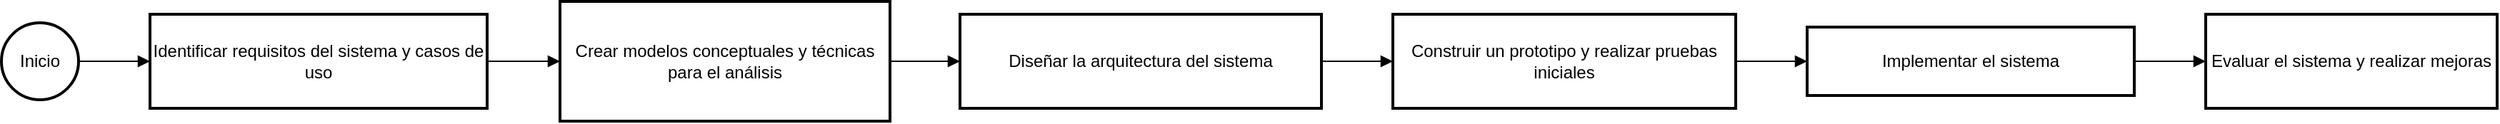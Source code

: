 <mxfile version="25.0.3">
  <diagram name="Página-1" id="QyCntSu5qbTxaLwaj3fF">
    <mxGraphModel>
      <root>
        <mxCell id="0" />
        <mxCell id="1" parent="0" />
        <mxCell id="2" value="Inicio" style="ellipse;aspect=fixed;strokeWidth=2;whiteSpace=wrap;" vertex="1" parent="1">
          <mxGeometry x="8" y="23" width="54" height="54" as="geometry" />
        </mxCell>
        <mxCell id="3" value="Identificar requisitos del sistema y casos de uso" style="whiteSpace=wrap;strokeWidth=2;" vertex="1" parent="1">
          <mxGeometry x="112" y="17" width="236" height="66" as="geometry" />
        </mxCell>
        <mxCell id="4" value="Crear modelos conceptuales y técnicas para el análisis" style="whiteSpace=wrap;strokeWidth=2;" vertex="1" parent="1">
          <mxGeometry x="399" y="8" width="231" height="84" as="geometry" />
        </mxCell>
        <mxCell id="5" value="Diseñar la arquitectura del sistema" style="whiteSpace=wrap;strokeWidth=2;" vertex="1" parent="1">
          <mxGeometry x="679" y="17" width="253" height="66" as="geometry" />
        </mxCell>
        <mxCell id="6" value="Construir un prototipo y realizar pruebas iniciales" style="whiteSpace=wrap;strokeWidth=2;" vertex="1" parent="1">
          <mxGeometry x="982" y="17" width="240" height="66" as="geometry" />
        </mxCell>
        <mxCell id="7" value="Implementar el sistema" style="whiteSpace=wrap;strokeWidth=2;" vertex="1" parent="1">
          <mxGeometry x="1272" y="26" width="229" height="48" as="geometry" />
        </mxCell>
        <mxCell id="8" value="Evaluar el sistema y realizar mejoras" style="whiteSpace=wrap;strokeWidth=2;" vertex="1" parent="1">
          <mxGeometry x="1551" y="17" width="204" height="66" as="geometry" />
        </mxCell>
        <mxCell id="9" value="" style="curved=1;startArrow=none;endArrow=block;exitX=1;exitY=0.5;entryX=0;entryY=0.5;" edge="1" parent="1" source="2" target="3">
          <mxGeometry relative="1" as="geometry">
            <Array as="points" />
          </mxGeometry>
        </mxCell>
        <mxCell id="10" value="" style="curved=1;startArrow=none;endArrow=block;exitX=1;exitY=0.5;entryX=0;entryY=0.5;" edge="1" parent="1" source="3" target="4">
          <mxGeometry relative="1" as="geometry">
            <Array as="points" />
          </mxGeometry>
        </mxCell>
        <mxCell id="11" value="" style="curved=1;startArrow=none;endArrow=block;exitX=1;exitY=0.5;entryX=0;entryY=0.5;" edge="1" parent="1" source="4" target="5">
          <mxGeometry relative="1" as="geometry">
            <Array as="points" />
          </mxGeometry>
        </mxCell>
        <mxCell id="12" value="" style="curved=1;startArrow=none;endArrow=block;exitX=1;exitY=0.5;entryX=0;entryY=0.5;" edge="1" parent="1" source="5" target="6">
          <mxGeometry relative="1" as="geometry">
            <Array as="points" />
          </mxGeometry>
        </mxCell>
        <mxCell id="13" value="" style="curved=1;startArrow=none;endArrow=block;exitX=1;exitY=0.5;entryX=0;entryY=0.5;" edge="1" parent="1" source="6" target="7">
          <mxGeometry relative="1" as="geometry">
            <Array as="points" />
          </mxGeometry>
        </mxCell>
        <mxCell id="14" value="" style="curved=1;startArrow=none;endArrow=block;exitX=1;exitY=0.5;entryX=0;entryY=0.5;" edge="1" parent="1" source="7" target="8">
          <mxGeometry relative="1" as="geometry">
            <Array as="points" />
          </mxGeometry>
        </mxCell>
      </root>
    </mxGraphModel>
  </diagram>
</mxfile>
